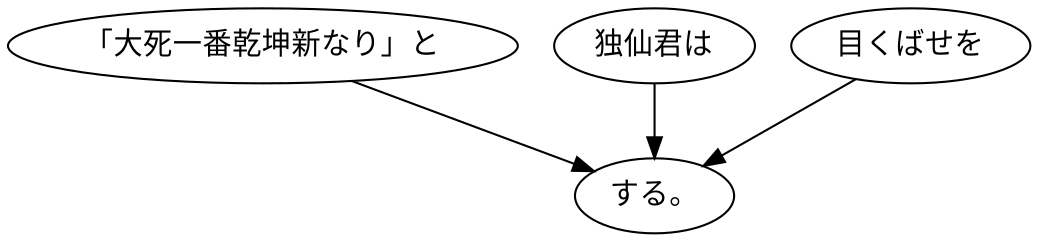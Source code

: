 digraph graph8356 {
	node0 [label="「大死一番乾坤新なり」と"];
	node1 [label="独仙君は"];
	node2 [label="目くばせを"];
	node3 [label="する。"];
	node0 -> node3;
	node1 -> node3;
	node2 -> node3;
}
